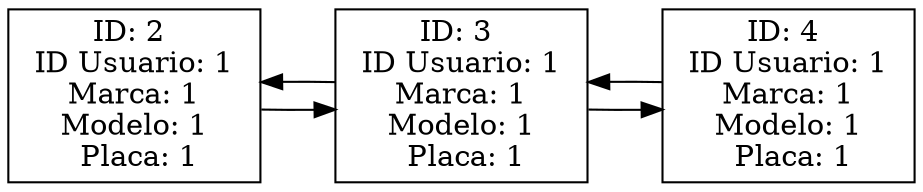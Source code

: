 digraph G {
rankdir=LR;
node [shape=record];
splines=false;
node0 [label="ID: 2 \n ID Usuario: 1 \n Marca: 1 \n Modelo: 1 \n Placa: 1"];
node0 -> node1 [dir=forward];
node0 -> node1 [dir=back];
node1 [label="ID: 3 \n ID Usuario: 1 \n Marca: 1 \n Modelo: 1 \n Placa: 1"];
node1 -> node2 [dir=forward];
node1 -> node2 [dir=back];
node2 [label="ID: 4 \n ID Usuario: 1 \n Marca: 1 \n Modelo: 1 \n Placa: 1"];
}

